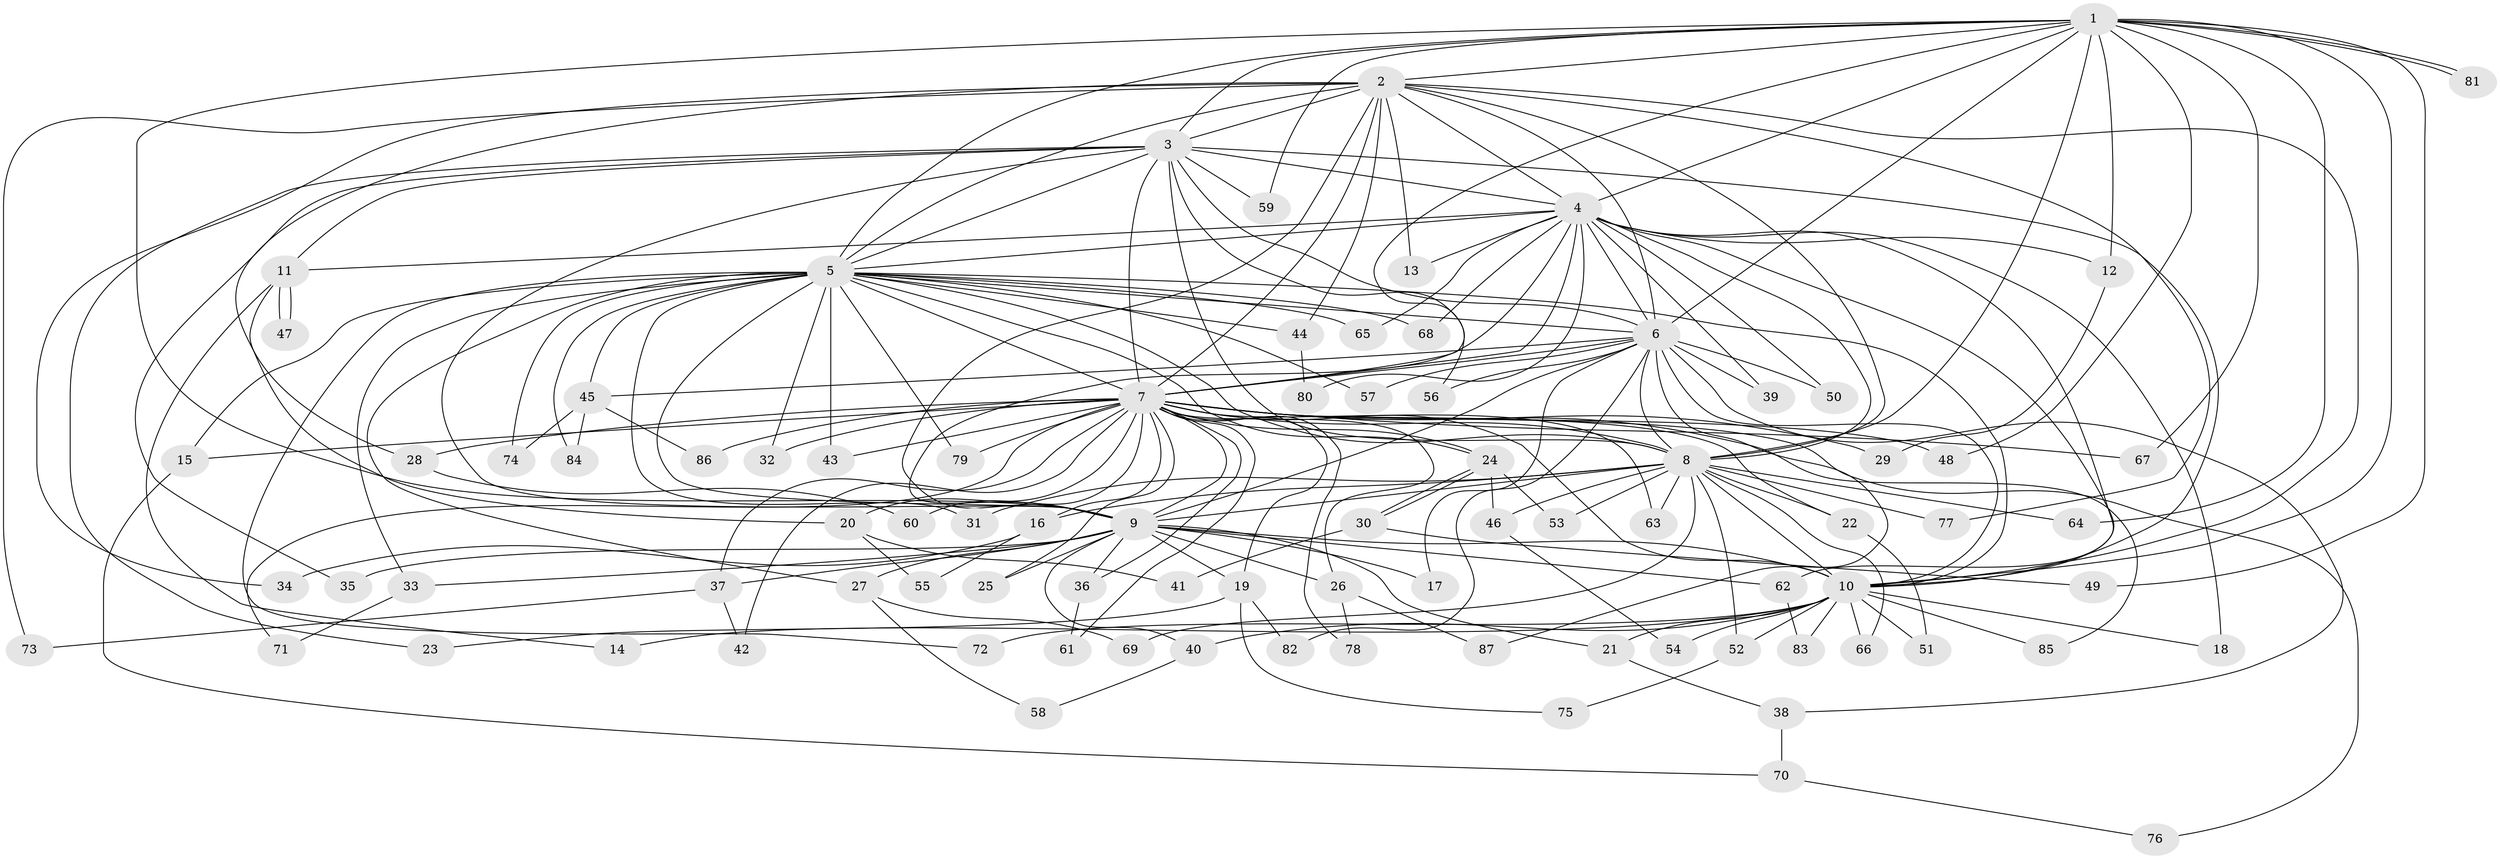 // coarse degree distribution, {10: 0.018867924528301886, 26: 0.018867924528301886, 13: 0.03773584905660377, 5: 0.05660377358490566, 2: 0.4339622641509434, 29: 0.018867924528301886, 3: 0.18867924528301888, 4: 0.09433962264150944, 18: 0.018867924528301886, 1: 0.05660377358490566, 15: 0.018867924528301886, 22: 0.018867924528301886, 14: 0.018867924528301886}
// Generated by graph-tools (version 1.1) at 2025/36/03/04/25 23:36:33]
// undirected, 87 vertices, 199 edges
graph export_dot {
  node [color=gray90,style=filled];
  1;
  2;
  3;
  4;
  5;
  6;
  7;
  8;
  9;
  10;
  11;
  12;
  13;
  14;
  15;
  16;
  17;
  18;
  19;
  20;
  21;
  22;
  23;
  24;
  25;
  26;
  27;
  28;
  29;
  30;
  31;
  32;
  33;
  34;
  35;
  36;
  37;
  38;
  39;
  40;
  41;
  42;
  43;
  44;
  45;
  46;
  47;
  48;
  49;
  50;
  51;
  52;
  53;
  54;
  55;
  56;
  57;
  58;
  59;
  60;
  61;
  62;
  63;
  64;
  65;
  66;
  67;
  68;
  69;
  70;
  71;
  72;
  73;
  74;
  75;
  76;
  77;
  78;
  79;
  80;
  81;
  82;
  83;
  84;
  85;
  86;
  87;
  1 -- 2;
  1 -- 3;
  1 -- 4;
  1 -- 5;
  1 -- 6;
  1 -- 7;
  1 -- 8;
  1 -- 9;
  1 -- 10;
  1 -- 12;
  1 -- 48;
  1 -- 49;
  1 -- 59;
  1 -- 64;
  1 -- 67;
  1 -- 81;
  1 -- 81;
  2 -- 3;
  2 -- 4;
  2 -- 5;
  2 -- 6;
  2 -- 7;
  2 -- 8;
  2 -- 9;
  2 -- 10;
  2 -- 13;
  2 -- 28;
  2 -- 34;
  2 -- 44;
  2 -- 73;
  2 -- 77;
  3 -- 4;
  3 -- 5;
  3 -- 6;
  3 -- 7;
  3 -- 8;
  3 -- 9;
  3 -- 10;
  3 -- 11;
  3 -- 23;
  3 -- 35;
  3 -- 56;
  3 -- 59;
  4 -- 5;
  4 -- 6;
  4 -- 7;
  4 -- 8;
  4 -- 9;
  4 -- 10;
  4 -- 11;
  4 -- 12;
  4 -- 13;
  4 -- 18;
  4 -- 39;
  4 -- 50;
  4 -- 62;
  4 -- 65;
  4 -- 68;
  4 -- 80;
  5 -- 6;
  5 -- 7;
  5 -- 8;
  5 -- 9;
  5 -- 10;
  5 -- 15;
  5 -- 24;
  5 -- 27;
  5 -- 31;
  5 -- 32;
  5 -- 33;
  5 -- 43;
  5 -- 44;
  5 -- 45;
  5 -- 57;
  5 -- 65;
  5 -- 68;
  5 -- 72;
  5 -- 74;
  5 -- 79;
  5 -- 84;
  6 -- 7;
  6 -- 8;
  6 -- 9;
  6 -- 10;
  6 -- 17;
  6 -- 38;
  6 -- 39;
  6 -- 45;
  6 -- 50;
  6 -- 56;
  6 -- 57;
  6 -- 82;
  6 -- 87;
  7 -- 8;
  7 -- 9;
  7 -- 10;
  7 -- 15;
  7 -- 16;
  7 -- 19;
  7 -- 20;
  7 -- 22;
  7 -- 24;
  7 -- 25;
  7 -- 26;
  7 -- 28;
  7 -- 29;
  7 -- 32;
  7 -- 36;
  7 -- 37;
  7 -- 42;
  7 -- 43;
  7 -- 48;
  7 -- 60;
  7 -- 61;
  7 -- 63;
  7 -- 67;
  7 -- 71;
  7 -- 76;
  7 -- 78;
  7 -- 79;
  7 -- 85;
  7 -- 86;
  8 -- 9;
  8 -- 10;
  8 -- 16;
  8 -- 22;
  8 -- 31;
  8 -- 46;
  8 -- 52;
  8 -- 53;
  8 -- 63;
  8 -- 64;
  8 -- 66;
  8 -- 69;
  8 -- 77;
  9 -- 10;
  9 -- 17;
  9 -- 19;
  9 -- 21;
  9 -- 25;
  9 -- 26;
  9 -- 27;
  9 -- 33;
  9 -- 35;
  9 -- 36;
  9 -- 37;
  9 -- 40;
  9 -- 62;
  10 -- 14;
  10 -- 18;
  10 -- 21;
  10 -- 40;
  10 -- 51;
  10 -- 52;
  10 -- 54;
  10 -- 66;
  10 -- 72;
  10 -- 83;
  10 -- 85;
  11 -- 14;
  11 -- 20;
  11 -- 47;
  11 -- 47;
  12 -- 29;
  15 -- 70;
  16 -- 34;
  16 -- 55;
  19 -- 23;
  19 -- 75;
  19 -- 82;
  20 -- 41;
  20 -- 55;
  21 -- 38;
  22 -- 51;
  24 -- 30;
  24 -- 30;
  24 -- 46;
  24 -- 53;
  26 -- 78;
  26 -- 87;
  27 -- 58;
  27 -- 69;
  28 -- 60;
  30 -- 41;
  30 -- 49;
  33 -- 71;
  36 -- 61;
  37 -- 42;
  37 -- 73;
  38 -- 70;
  40 -- 58;
  44 -- 80;
  45 -- 74;
  45 -- 84;
  45 -- 86;
  46 -- 54;
  52 -- 75;
  62 -- 83;
  70 -- 76;
}
